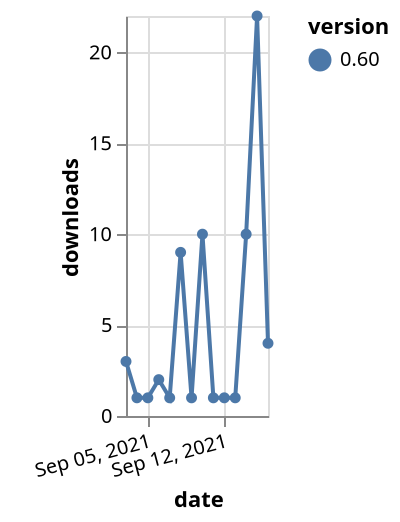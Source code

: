 {"$schema": "https://vega.github.io/schema/vega-lite/v5.json", "description": "A simple bar chart with embedded data.", "data": {"values": [{"date": "2021-09-03", "total": 3845, "delta": 3, "version": "0.60"}, {"date": "2021-09-04", "total": 3846, "delta": 1, "version": "0.60"}, {"date": "2021-09-05", "total": 3847, "delta": 1, "version": "0.60"}, {"date": "2021-09-06", "total": 3849, "delta": 2, "version": "0.60"}, {"date": "2021-09-07", "total": 3850, "delta": 1, "version": "0.60"}, {"date": "2021-09-08", "total": 3859, "delta": 9, "version": "0.60"}, {"date": "2021-09-09", "total": 3860, "delta": 1, "version": "0.60"}, {"date": "2021-09-10", "total": 3870, "delta": 10, "version": "0.60"}, {"date": "2021-09-11", "total": 3871, "delta": 1, "version": "0.60"}, {"date": "2021-09-12", "total": 3872, "delta": 1, "version": "0.60"}, {"date": "2021-09-13", "total": 3873, "delta": 1, "version": "0.60"}, {"date": "2021-09-14", "total": 3883, "delta": 10, "version": "0.60"}, {"date": "2021-09-15", "total": 3905, "delta": 22, "version": "0.60"}, {"date": "2021-09-16", "total": 3909, "delta": 4, "version": "0.60"}]}, "width": "container", "mark": {"type": "line", "point": {"filled": true}}, "encoding": {"x": {"field": "date", "type": "temporal", "timeUnit": "yearmonthdate", "title": "date", "axis": {"labelAngle": -15}}, "y": {"field": "delta", "type": "quantitative", "title": "downloads"}, "color": {"field": "version", "type": "nominal"}, "tooltip": {"field": "delta"}}}